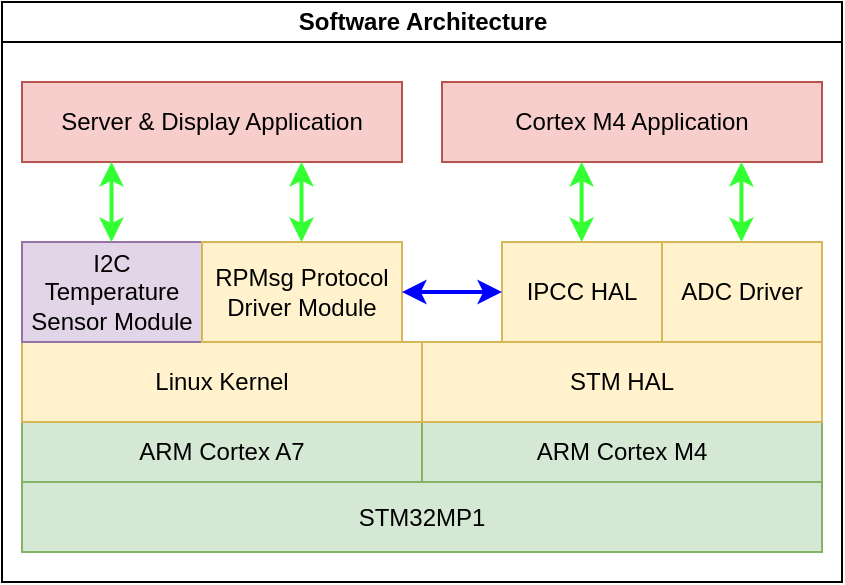 <mxfile version="12.9.6" type="device"><diagram id="prtHgNgQTEPvFCAcTncT" name="Page-1"><mxGraphModel dx="1038" dy="575" grid="1" gridSize="10" guides="1" tooltips="1" connect="1" arrows="1" fold="1" page="1" pageScale="1" pageWidth="827" pageHeight="1169" math="0" shadow="0"><root><mxCell id="0"/><mxCell id="1" parent="0"/><mxCell id="dNxyNK7c78bLwvsdeMH5-11" value="Software Architecture" style="swimlane;html=1;startSize=20;horizontal=1;containerType=tree;glass=0;" parent="1" vertex="1"><mxGeometry x="110" y="350" width="420" height="290" as="geometry"/></mxCell><mxCell id="kJPpNGZvePbsYdzMgret-48" value="STM32MP1" style="rounded=0;whiteSpace=wrap;html=1;fillColor=#d5e8d4;strokeColor=#82b366;" vertex="1" parent="dNxyNK7c78bLwvsdeMH5-11"><mxGeometry x="10" y="240" width="400" height="35" as="geometry"/></mxCell><mxCell id="kJPpNGZvePbsYdzMgret-49" value="ARM Cortex A7" style="rounded=0;whiteSpace=wrap;html=1;fillColor=#d5e8d4;strokeColor=#82b366;" vertex="1" parent="dNxyNK7c78bLwvsdeMH5-11"><mxGeometry x="10" y="210" width="200" height="30" as="geometry"/></mxCell><mxCell id="kJPpNGZvePbsYdzMgret-50" value="ARM Cortex M4" style="rounded=0;whiteSpace=wrap;html=1;fillColor=#d5e8d4;strokeColor=#82b366;" vertex="1" parent="dNxyNK7c78bLwvsdeMH5-11"><mxGeometry x="210" y="210" width="200" height="30" as="geometry"/></mxCell><mxCell id="kJPpNGZvePbsYdzMgret-51" value="Linux Kernel" style="rounded=0;whiteSpace=wrap;html=1;fillColor=#fff2cc;strokeColor=#d6b656;" vertex="1" parent="dNxyNK7c78bLwvsdeMH5-11"><mxGeometry x="10" y="170" width="200" height="40" as="geometry"/></mxCell><mxCell id="kJPpNGZvePbsYdzMgret-52" value="STM HAL" style="rounded=0;whiteSpace=wrap;html=1;fillColor=#fff2cc;strokeColor=#d6b656;" vertex="1" parent="dNxyNK7c78bLwvsdeMH5-11"><mxGeometry x="210" y="170" width="200" height="40" as="geometry"/></mxCell><mxCell id="kJPpNGZvePbsYdzMgret-54" value="I2C Temperature Sensor Module" style="rounded=0;whiteSpace=wrap;html=1;fillColor=#e1d5e7;strokeColor=#9673a6;" vertex="1" parent="dNxyNK7c78bLwvsdeMH5-11"><mxGeometry x="10" y="120" width="90" height="50" as="geometry"/></mxCell><mxCell id="kJPpNGZvePbsYdzMgret-55" value="RPMsg Protocol Driver Module" style="rounded=0;whiteSpace=wrap;html=1;fillColor=#fff2cc;strokeColor=#d6b656;" vertex="1" parent="dNxyNK7c78bLwvsdeMH5-11"><mxGeometry x="100" y="120" width="100" height="50" as="geometry"/></mxCell><mxCell id="kJPpNGZvePbsYdzMgret-57" value="IPCC HAL" style="rounded=0;whiteSpace=wrap;html=1;fillColor=#fff2cc;strokeColor=#d6b656;" vertex="1" parent="dNxyNK7c78bLwvsdeMH5-11"><mxGeometry x="250" y="120" width="80" height="50" as="geometry"/></mxCell><mxCell id="kJPpNGZvePbsYdzMgret-58" value="ADC Driver" style="rounded=0;whiteSpace=wrap;html=1;fillColor=#fff2cc;strokeColor=#d6b656;" vertex="1" parent="dNxyNK7c78bLwvsdeMH5-11"><mxGeometry x="330" y="120" width="80" height="50" as="geometry"/></mxCell><mxCell id="kJPpNGZvePbsYdzMgret-59" value="Server &amp;amp; Display Application" style="rounded=0;whiteSpace=wrap;html=1;fillColor=#f8cecc;strokeColor=#b85450;" vertex="1" parent="dNxyNK7c78bLwvsdeMH5-11"><mxGeometry x="10" y="40" width="190" height="40" as="geometry"/></mxCell><mxCell id="kJPpNGZvePbsYdzMgret-60" value="Cortex M4 Application" style="rounded=0;whiteSpace=wrap;html=1;fillColor=#f8cecc;strokeColor=#b85450;" vertex="1" parent="dNxyNK7c78bLwvsdeMH5-11"><mxGeometry x="220" y="40" width="190" height="40" as="geometry"/></mxCell><mxCell id="kJPpNGZvePbsYdzMgret-62" value="" style="endArrow=classic;startArrow=classic;html=1;strokeColor=#33FF33;strokeWidth=2;" edge="1" parent="dNxyNK7c78bLwvsdeMH5-11"><mxGeometry width="50" height="50" relative="1" as="geometry"><mxPoint x="289.8" y="120" as="sourcePoint"/><mxPoint x="289.8" y="80" as="targetPoint"/><Array as="points"><mxPoint x="289.8" y="100"/><mxPoint x="289.8" y="90"/></Array></mxGeometry></mxCell><mxCell id="kJPpNGZvePbsYdzMgret-63" value="" style="endArrow=classic;startArrow=classic;html=1;strokeColor=#33FF33;strokeWidth=2;" edge="1" parent="dNxyNK7c78bLwvsdeMH5-11"><mxGeometry width="50" height="50" relative="1" as="geometry"><mxPoint x="369.71" y="120" as="sourcePoint"/><mxPoint x="369.71" y="80" as="targetPoint"/><Array as="points"><mxPoint x="369.71" y="100"/><mxPoint x="369.71" y="90"/></Array></mxGeometry></mxCell><mxCell id="kJPpNGZvePbsYdzMgret-56" value="" style="endArrow=classic;startArrow=classic;html=1;strokeColor=#0000FF;strokeWidth=2;exitX=1;exitY=0.5;exitDx=0;exitDy=0;entryX=0;entryY=0.5;entryDx=0;entryDy=0;" edge="1" parent="dNxyNK7c78bLwvsdeMH5-11" source="kJPpNGZvePbsYdzMgret-55" target="kJPpNGZvePbsYdzMgret-57"><mxGeometry width="50" height="50" relative="1" as="geometry"><mxPoint x="180" y="80" as="sourcePoint"/><mxPoint x="210" y="105" as="targetPoint"/></mxGeometry></mxCell><mxCell id="kJPpNGZvePbsYdzMgret-64" value="" style="endArrow=classic;startArrow=classic;html=1;strokeColor=#33FF33;strokeWidth=2;" edge="1" parent="dNxyNK7c78bLwvsdeMH5-11"><mxGeometry width="50" height="50" relative="1" as="geometry"><mxPoint x="54.76" y="120" as="sourcePoint"/><mxPoint x="54.76" y="80" as="targetPoint"/><Array as="points"><mxPoint x="54.76" y="100"/><mxPoint x="54.76" y="90"/></Array></mxGeometry></mxCell><mxCell id="kJPpNGZvePbsYdzMgret-65" value="" style="endArrow=classic;startArrow=classic;html=1;strokeColor=#33FF33;strokeWidth=2;" edge="1" parent="dNxyNK7c78bLwvsdeMH5-11"><mxGeometry width="50" height="50" relative="1" as="geometry"><mxPoint x="149.76" y="120" as="sourcePoint"/><mxPoint x="149.76" y="80" as="targetPoint"/><Array as="points"><mxPoint x="149.76" y="100"/><mxPoint x="149.76" y="90"/></Array></mxGeometry></mxCell></root></mxGraphModel></diagram></mxfile>